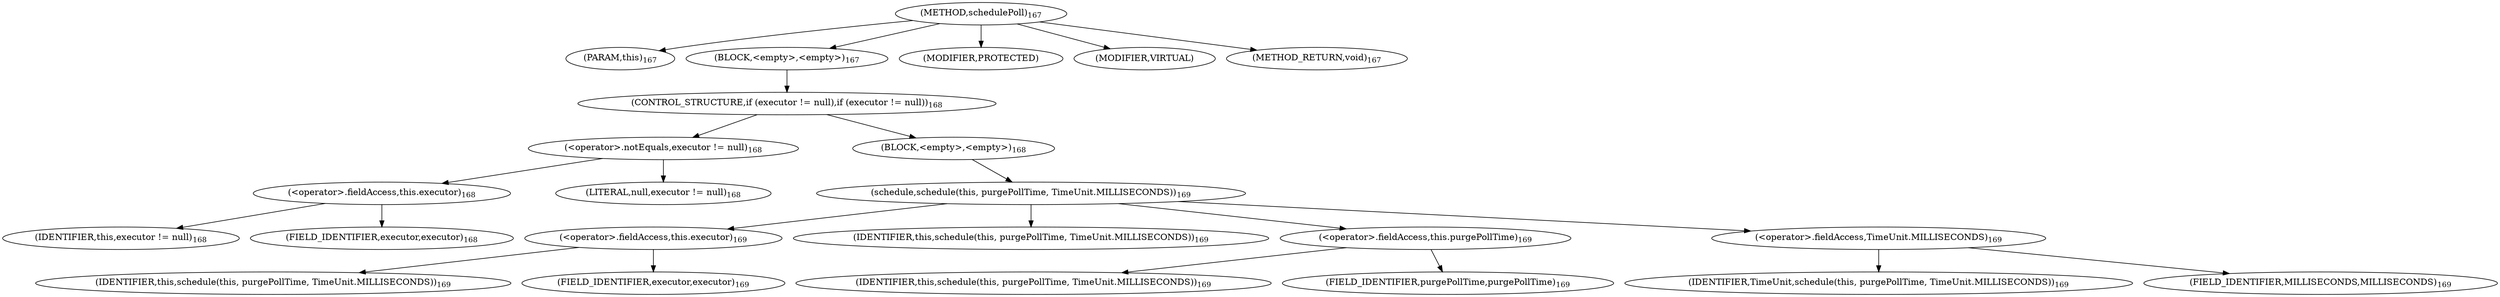 digraph "schedulePoll" {  
"408" [label = <(METHOD,schedulePoll)<SUB>167</SUB>> ]
"26" [label = <(PARAM,this)<SUB>167</SUB>> ]
"409" [label = <(BLOCK,&lt;empty&gt;,&lt;empty&gt;)<SUB>167</SUB>> ]
"410" [label = <(CONTROL_STRUCTURE,if (executor != null),if (executor != null))<SUB>168</SUB>> ]
"411" [label = <(&lt;operator&gt;.notEquals,executor != null)<SUB>168</SUB>> ]
"412" [label = <(&lt;operator&gt;.fieldAccess,this.executor)<SUB>168</SUB>> ]
"413" [label = <(IDENTIFIER,this,executor != null)<SUB>168</SUB>> ]
"414" [label = <(FIELD_IDENTIFIER,executor,executor)<SUB>168</SUB>> ]
"415" [label = <(LITERAL,null,executor != null)<SUB>168</SUB>> ]
"416" [label = <(BLOCK,&lt;empty&gt;,&lt;empty&gt;)<SUB>168</SUB>> ]
"417" [label = <(schedule,schedule(this, purgePollTime, TimeUnit.MILLISECONDS))<SUB>169</SUB>> ]
"418" [label = <(&lt;operator&gt;.fieldAccess,this.executor)<SUB>169</SUB>> ]
"419" [label = <(IDENTIFIER,this,schedule(this, purgePollTime, TimeUnit.MILLISECONDS))<SUB>169</SUB>> ]
"420" [label = <(FIELD_IDENTIFIER,executor,executor)<SUB>169</SUB>> ]
"25" [label = <(IDENTIFIER,this,schedule(this, purgePollTime, TimeUnit.MILLISECONDS))<SUB>169</SUB>> ]
"421" [label = <(&lt;operator&gt;.fieldAccess,this.purgePollTime)<SUB>169</SUB>> ]
"422" [label = <(IDENTIFIER,this,schedule(this, purgePollTime, TimeUnit.MILLISECONDS))<SUB>169</SUB>> ]
"423" [label = <(FIELD_IDENTIFIER,purgePollTime,purgePollTime)<SUB>169</SUB>> ]
"424" [label = <(&lt;operator&gt;.fieldAccess,TimeUnit.MILLISECONDS)<SUB>169</SUB>> ]
"425" [label = <(IDENTIFIER,TimeUnit,schedule(this, purgePollTime, TimeUnit.MILLISECONDS))<SUB>169</SUB>> ]
"426" [label = <(FIELD_IDENTIFIER,MILLISECONDS,MILLISECONDS)<SUB>169</SUB>> ]
"427" [label = <(MODIFIER,PROTECTED)> ]
"428" [label = <(MODIFIER,VIRTUAL)> ]
"429" [label = <(METHOD_RETURN,void)<SUB>167</SUB>> ]
  "408" -> "26" 
  "408" -> "409" 
  "408" -> "427" 
  "408" -> "428" 
  "408" -> "429" 
  "409" -> "410" 
  "410" -> "411" 
  "410" -> "416" 
  "411" -> "412" 
  "411" -> "415" 
  "412" -> "413" 
  "412" -> "414" 
  "416" -> "417" 
  "417" -> "418" 
  "417" -> "25" 
  "417" -> "421" 
  "417" -> "424" 
  "418" -> "419" 
  "418" -> "420" 
  "421" -> "422" 
  "421" -> "423" 
  "424" -> "425" 
  "424" -> "426" 
}
